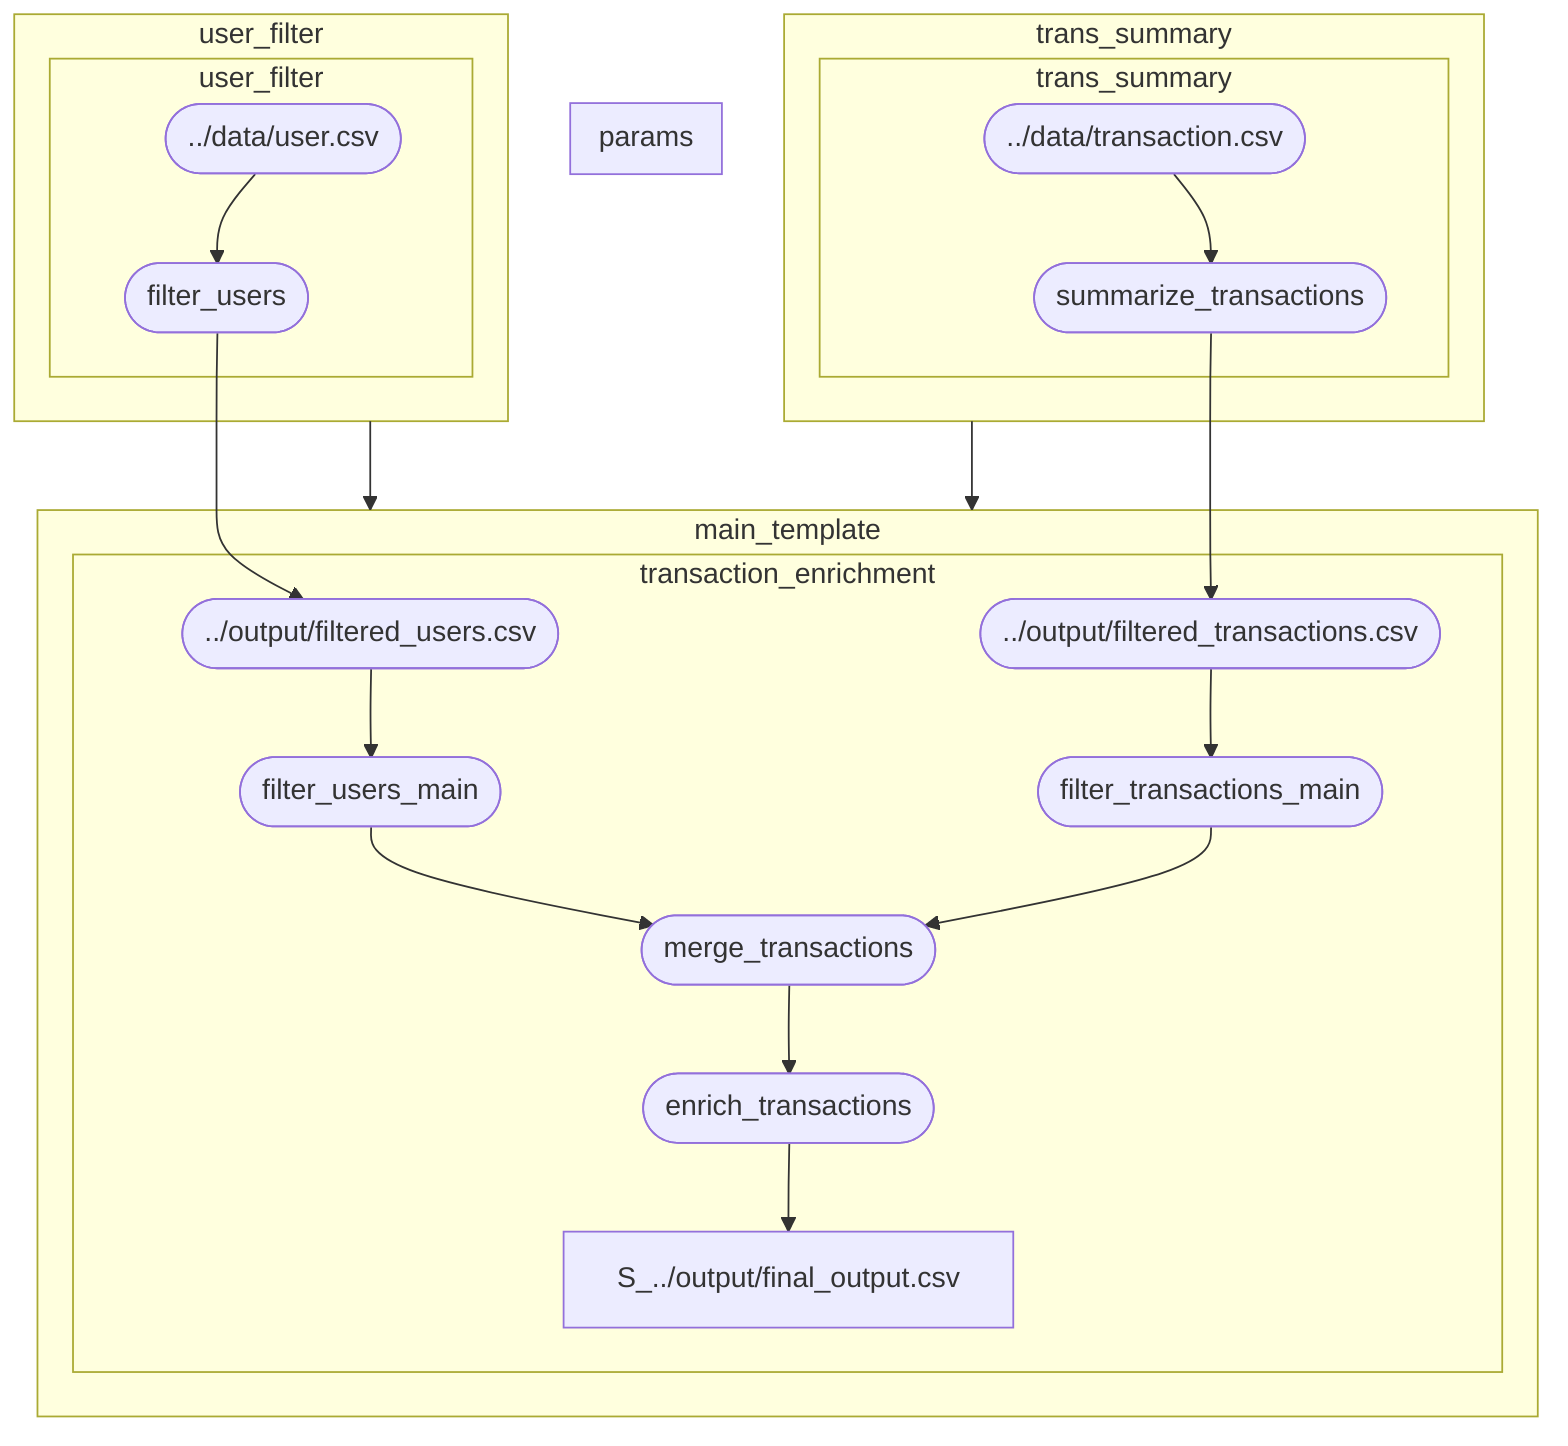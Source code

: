 graph TB

%% ==== Template dependencies ====
T_user_filter --> T_main_template
T_trans_summary --> T_main_template

%% ==== Processes in main_template ====
subgraph T_main_template ["main_template"]
  subgraph P_transaction_enrichment ["transaction_enrichment"]
    S_../output/filtered_users.csv(["../output/filtered_users.csv"])
    S_../output/filtered_transactions.csv(["../output/filtered_transactions.csv"])
    S_filter_users_main(["filter_users_main"])
    S_filter_transactions_main(["filter_transactions_main"])
    S_merge_transactions(["merge_transactions"])
    S_enrich_transactions(["enrich_transactions"])
    S_../output/filtered_users.csv --> S_filter_users_main
    S_../output/filtered_transactions.csv --> S_filter_transactions_main
    S_filter_users_main --> S_merge_transactions
    S_filter_transactions_main --> S_merge_transactions
    S_merge_transactions --> S_enrich_transactions
    S_enrich_transactions --> S_../output/final_output.csv
  end
end

%% ==== Processes in params ====
subgraph T_params ["params"]
end

%% ==== Processes in trans_summary ====
subgraph T_trans_summary ["trans_summary"]
  subgraph P_trans_summary ["trans_summary"]
    S_../data/transaction.csv(["../data/transaction.csv"])
    S_summarize_transactions(["summarize_transactions"])
    S_../data/transaction.csv --> S_summarize_transactions
    S_summarize_transactions --> S_../output/filtered_transactions.csv
  end
end

%% ==== Processes in user_filter ====
subgraph T_user_filter ["user_filter"]
  subgraph P_user_filter ["user_filter"]
    S_../data/user.csv(["../data/user.csv"])
    S_filter_users(["filter_users"])
    S_../data/user.csv --> S_filter_users
    S_filter_users --> S_../output/filtered_users.csv
  end
end